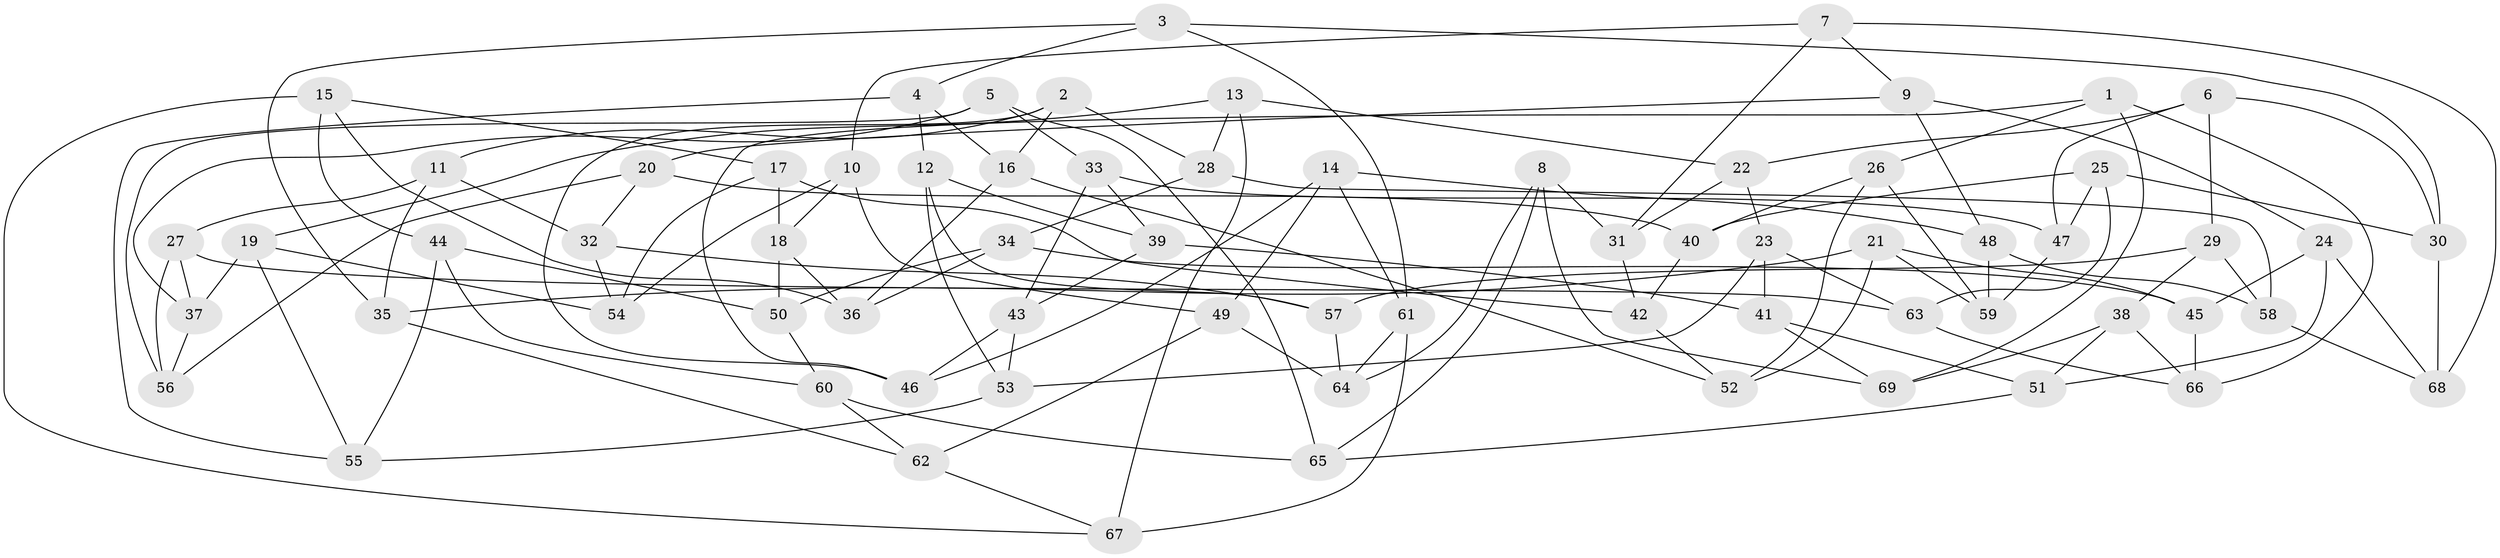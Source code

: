 // coarse degree distribution, {6: 0.6097560975609756, 4: 0.2926829268292683, 5: 0.04878048780487805, 3: 0.04878048780487805}
// Generated by graph-tools (version 1.1) at 2025/52/02/27/25 19:52:33]
// undirected, 69 vertices, 138 edges
graph export_dot {
graph [start="1"]
  node [color=gray90,style=filled];
  1;
  2;
  3;
  4;
  5;
  6;
  7;
  8;
  9;
  10;
  11;
  12;
  13;
  14;
  15;
  16;
  17;
  18;
  19;
  20;
  21;
  22;
  23;
  24;
  25;
  26;
  27;
  28;
  29;
  30;
  31;
  32;
  33;
  34;
  35;
  36;
  37;
  38;
  39;
  40;
  41;
  42;
  43;
  44;
  45;
  46;
  47;
  48;
  49;
  50;
  51;
  52;
  53;
  54;
  55;
  56;
  57;
  58;
  59;
  60;
  61;
  62;
  63;
  64;
  65;
  66;
  67;
  68;
  69;
  1 -- 69;
  1 -- 26;
  1 -- 46;
  1 -- 66;
  2 -- 46;
  2 -- 11;
  2 -- 28;
  2 -- 16;
  3 -- 61;
  3 -- 35;
  3 -- 30;
  3 -- 4;
  4 -- 55;
  4 -- 16;
  4 -- 12;
  5 -- 37;
  5 -- 56;
  5 -- 65;
  5 -- 33;
  6 -- 30;
  6 -- 47;
  6 -- 22;
  6 -- 29;
  7 -- 31;
  7 -- 9;
  7 -- 10;
  7 -- 68;
  8 -- 65;
  8 -- 69;
  8 -- 64;
  8 -- 31;
  9 -- 48;
  9 -- 24;
  9 -- 20;
  10 -- 18;
  10 -- 49;
  10 -- 54;
  11 -- 27;
  11 -- 35;
  11 -- 32;
  12 -- 39;
  12 -- 57;
  12 -- 53;
  13 -- 67;
  13 -- 28;
  13 -- 22;
  13 -- 19;
  14 -- 46;
  14 -- 49;
  14 -- 48;
  14 -- 61;
  15 -- 44;
  15 -- 17;
  15 -- 67;
  15 -- 36;
  16 -- 36;
  16 -- 52;
  17 -- 42;
  17 -- 18;
  17 -- 54;
  18 -- 50;
  18 -- 36;
  19 -- 55;
  19 -- 37;
  19 -- 54;
  20 -- 40;
  20 -- 32;
  20 -- 56;
  21 -- 45;
  21 -- 35;
  21 -- 52;
  21 -- 59;
  22 -- 23;
  22 -- 31;
  23 -- 63;
  23 -- 41;
  23 -- 53;
  24 -- 68;
  24 -- 51;
  24 -- 45;
  25 -- 47;
  25 -- 40;
  25 -- 63;
  25 -- 30;
  26 -- 59;
  26 -- 40;
  26 -- 52;
  27 -- 56;
  27 -- 37;
  27 -- 63;
  28 -- 58;
  28 -- 34;
  29 -- 38;
  29 -- 58;
  29 -- 57;
  30 -- 68;
  31 -- 42;
  32 -- 57;
  32 -- 54;
  33 -- 39;
  33 -- 43;
  33 -- 47;
  34 -- 45;
  34 -- 36;
  34 -- 50;
  35 -- 62;
  37 -- 56;
  38 -- 69;
  38 -- 51;
  38 -- 66;
  39 -- 41;
  39 -- 43;
  40 -- 42;
  41 -- 51;
  41 -- 69;
  42 -- 52;
  43 -- 46;
  43 -- 53;
  44 -- 55;
  44 -- 50;
  44 -- 60;
  45 -- 66;
  47 -- 59;
  48 -- 58;
  48 -- 59;
  49 -- 62;
  49 -- 64;
  50 -- 60;
  51 -- 65;
  53 -- 55;
  57 -- 64;
  58 -- 68;
  60 -- 65;
  60 -- 62;
  61 -- 67;
  61 -- 64;
  62 -- 67;
  63 -- 66;
}
